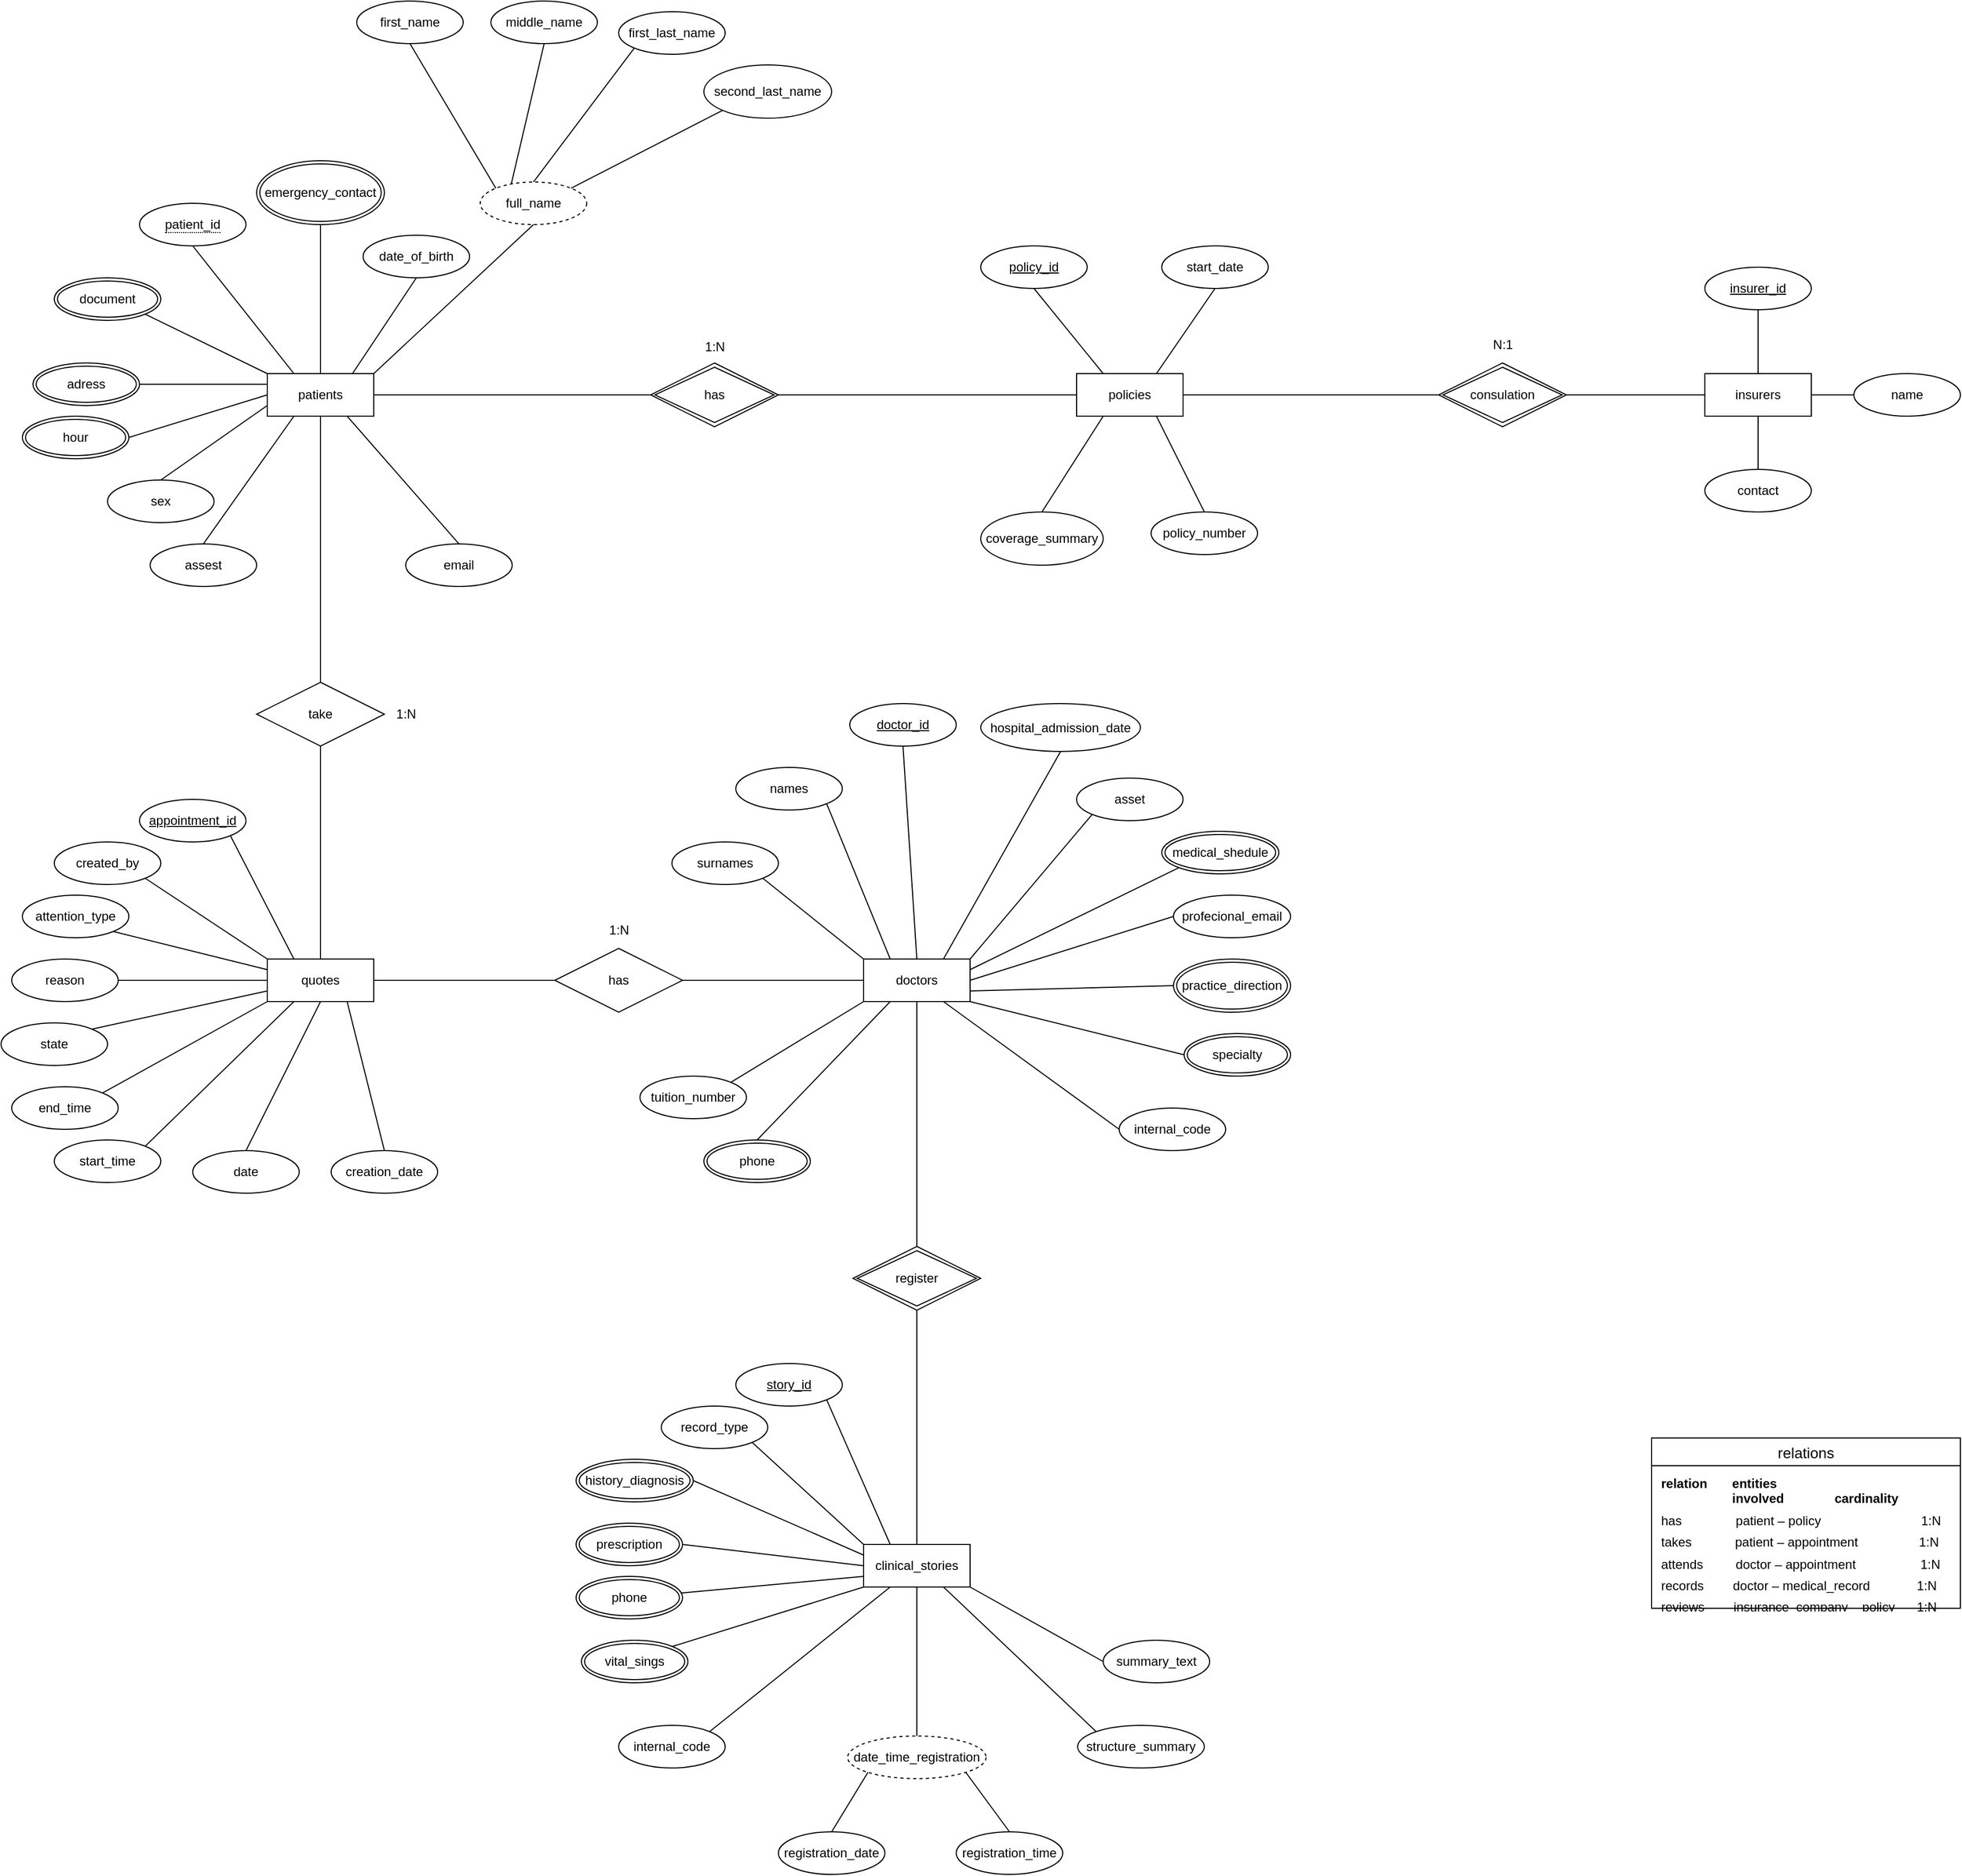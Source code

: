 <mxfile version="28.2.5">
  <diagram name="Página-1" id="gID8PrNtW_0bu_at2fO-">
    <mxGraphModel grid="1" page="1" gridSize="10" guides="1" tooltips="1" connect="1" arrows="1" fold="1" pageScale="1" pageWidth="827" pageHeight="1169" math="0" shadow="0">
      <root>
        <mxCell id="0" />
        <mxCell id="1" parent="0" />
        <mxCell id="K5bMglyp0Guv7E5LncOr-1" value="patients" style="whiteSpace=wrap;html=1;align=center;" vertex="1" parent="1">
          <mxGeometry x="280" y="330" width="100" height="40" as="geometry" />
        </mxCell>
        <mxCell id="K5bMglyp0Guv7E5LncOr-3" value="&lt;span style=&quot;border-bottom: 1px dotted&quot;&gt;patient_id&lt;/span&gt;" style="ellipse;whiteSpace=wrap;html=1;align=center;" vertex="1" parent="1">
          <mxGeometry x="160" y="170" width="100" height="40" as="geometry" />
        </mxCell>
        <mxCell id="K5bMglyp0Guv7E5LncOr-4" value="" style="endArrow=none;html=1;rounded=0;exitX=0.5;exitY=1;exitDx=0;exitDy=0;entryX=0.25;entryY=0;entryDx=0;entryDy=0;" edge="1" parent="1" source="K5bMglyp0Guv7E5LncOr-3" target="K5bMglyp0Guv7E5LncOr-1">
          <mxGeometry relative="1" as="geometry">
            <mxPoint x="330" y="300" as="sourcePoint" />
            <mxPoint x="340" y="320" as="targetPoint" />
          </mxGeometry>
        </mxCell>
        <mxCell id="K5bMglyp0Guv7E5LncOr-5" value="emergency_contact" style="ellipse;shape=doubleEllipse;margin=3;whiteSpace=wrap;html=1;align=center;" vertex="1" parent="1">
          <mxGeometry x="270" y="130" width="120" height="60" as="geometry" />
        </mxCell>
        <mxCell id="K5bMglyp0Guv7E5LncOr-6" value="" style="endArrow=none;html=1;rounded=0;exitX=0.5;exitY=1;exitDx=0;exitDy=0;entryX=0.5;entryY=0;entryDx=0;entryDy=0;" edge="1" parent="1" source="K5bMglyp0Guv7E5LncOr-5" target="K5bMglyp0Guv7E5LncOr-1">
          <mxGeometry relative="1" as="geometry">
            <mxPoint x="330" y="300" as="sourcePoint" />
            <mxPoint x="490" y="300" as="targetPoint" />
          </mxGeometry>
        </mxCell>
        <mxCell id="K5bMglyp0Guv7E5LncOr-7" value="date_of_birth" style="ellipse;whiteSpace=wrap;html=1;align=center;" vertex="1" parent="1">
          <mxGeometry x="370" y="200" width="100" height="40" as="geometry" />
        </mxCell>
        <mxCell id="K5bMglyp0Guv7E5LncOr-8" value="" style="endArrow=none;html=1;rounded=0;entryX=0.5;entryY=1;entryDx=0;entryDy=0;" edge="1" parent="1" target="K5bMglyp0Guv7E5LncOr-7">
          <mxGeometry relative="1" as="geometry">
            <mxPoint x="360" y="330" as="sourcePoint" />
            <mxPoint x="490" y="300" as="targetPoint" />
          </mxGeometry>
        </mxCell>
        <mxCell id="K5bMglyp0Guv7E5LncOr-9" value="full_name" style="ellipse;whiteSpace=wrap;html=1;align=center;dashed=1;" vertex="1" parent="1">
          <mxGeometry x="480" y="150" width="100" height="40" as="geometry" />
        </mxCell>
        <mxCell id="K5bMglyp0Guv7E5LncOr-10" value="" style="endArrow=none;html=1;rounded=0;exitX=0.5;exitY=1;exitDx=0;exitDy=0;entryX=1;entryY=0;entryDx=0;entryDy=0;" edge="1" parent="1" source="K5bMglyp0Guv7E5LncOr-9" target="K5bMglyp0Guv7E5LncOr-1">
          <mxGeometry relative="1" as="geometry">
            <mxPoint x="330" y="300" as="sourcePoint" />
            <mxPoint x="490" y="300" as="targetPoint" />
          </mxGeometry>
        </mxCell>
        <mxCell id="K5bMglyp0Guv7E5LncOr-12" value="first_name" style="ellipse;whiteSpace=wrap;html=1;align=center;" vertex="1" parent="1">
          <mxGeometry x="364" y="-20" width="100" height="40" as="geometry" />
        </mxCell>
        <mxCell id="K5bMglyp0Guv7E5LncOr-13" value="middle_name" style="ellipse;whiteSpace=wrap;html=1;align=center;" vertex="1" parent="1">
          <mxGeometry x="490" y="-20" width="100" height="40" as="geometry" />
        </mxCell>
        <mxCell id="K5bMglyp0Guv7E5LncOr-14" value="first_last_name" style="ellipse;whiteSpace=wrap;html=1;align=center;" vertex="1" parent="1">
          <mxGeometry x="610" y="-10" width="100" height="40" as="geometry" />
        </mxCell>
        <mxCell id="K5bMglyp0Guv7E5LncOr-15" value="second_last_name" style="ellipse;whiteSpace=wrap;html=1;align=center;" vertex="1" parent="1">
          <mxGeometry x="690" y="40" width="120" height="50" as="geometry" />
        </mxCell>
        <mxCell id="K5bMglyp0Guv7E5LncOr-16" value="" style="endArrow=none;html=1;rounded=0;exitX=0.5;exitY=1;exitDx=0;exitDy=0;entryX=0;entryY=0;entryDx=0;entryDy=0;" edge="1" parent="1" source="K5bMglyp0Guv7E5LncOr-12" target="K5bMglyp0Guv7E5LncOr-9">
          <mxGeometry relative="1" as="geometry">
            <mxPoint x="310" y="110" as="sourcePoint" />
            <mxPoint x="470" y="110" as="targetPoint" />
          </mxGeometry>
        </mxCell>
        <mxCell id="K5bMglyp0Guv7E5LncOr-17" value="" style="endArrow=none;html=1;rounded=0;exitX=0.5;exitY=1;exitDx=0;exitDy=0;entryX=0.292;entryY=0.04;entryDx=0;entryDy=0;entryPerimeter=0;" edge="1" parent="1" source="K5bMglyp0Guv7E5LncOr-13" target="K5bMglyp0Guv7E5LncOr-9">
          <mxGeometry relative="1" as="geometry">
            <mxPoint x="310" y="110" as="sourcePoint" />
            <mxPoint x="470" y="110" as="targetPoint" />
          </mxGeometry>
        </mxCell>
        <mxCell id="K5bMglyp0Guv7E5LncOr-18" value="" style="endArrow=none;html=1;rounded=0;exitX=0;exitY=1;exitDx=0;exitDy=0;entryX=0.5;entryY=0;entryDx=0;entryDy=0;" edge="1" parent="1" source="K5bMglyp0Guv7E5LncOr-14" target="K5bMglyp0Guv7E5LncOr-9">
          <mxGeometry relative="1" as="geometry">
            <mxPoint x="310" y="110" as="sourcePoint" />
            <mxPoint x="470" y="110" as="targetPoint" />
          </mxGeometry>
        </mxCell>
        <mxCell id="K5bMglyp0Guv7E5LncOr-19" value="" style="endArrow=none;html=1;rounded=0;exitX=0;exitY=1;exitDx=0;exitDy=0;entryX=1;entryY=0;entryDx=0;entryDy=0;" edge="1" parent="1" source="K5bMglyp0Guv7E5LncOr-15" target="K5bMglyp0Guv7E5LncOr-9">
          <mxGeometry relative="1" as="geometry">
            <mxPoint x="310" y="110" as="sourcePoint" />
            <mxPoint x="470" y="110" as="targetPoint" />
          </mxGeometry>
        </mxCell>
        <mxCell id="K5bMglyp0Guv7E5LncOr-20" value="document" style="ellipse;shape=doubleEllipse;margin=3;whiteSpace=wrap;html=1;align=center;" vertex="1" parent="1">
          <mxGeometry x="80" y="240" width="100" height="40" as="geometry" />
        </mxCell>
        <mxCell id="K5bMglyp0Guv7E5LncOr-21" value="" style="endArrow=none;html=1;rounded=0;exitX=1;exitY=1;exitDx=0;exitDy=0;entryX=0;entryY=0;entryDx=0;entryDy=0;" edge="1" parent="1" source="K5bMglyp0Guv7E5LncOr-20" target="K5bMglyp0Guv7E5LncOr-1">
          <mxGeometry relative="1" as="geometry">
            <mxPoint x="250" y="300" as="sourcePoint" />
            <mxPoint x="410" y="300" as="targetPoint" />
          </mxGeometry>
        </mxCell>
        <mxCell id="K5bMglyp0Guv7E5LncOr-22" value="adress" style="ellipse;shape=doubleEllipse;margin=3;whiteSpace=wrap;html=1;align=center;" vertex="1" parent="1">
          <mxGeometry x="60" y="320" width="100" height="40" as="geometry" />
        </mxCell>
        <mxCell id="K5bMglyp0Guv7E5LncOr-23" value="" style="endArrow=none;html=1;rounded=0;exitX=1;exitY=0.5;exitDx=0;exitDy=0;entryX=0;entryY=0.25;entryDx=0;entryDy=0;" edge="1" parent="1" source="K5bMglyp0Guv7E5LncOr-22" target="K5bMglyp0Guv7E5LncOr-1">
          <mxGeometry relative="1" as="geometry">
            <mxPoint x="250" y="300" as="sourcePoint" />
            <mxPoint x="410" y="300" as="targetPoint" />
          </mxGeometry>
        </mxCell>
        <mxCell id="K5bMglyp0Guv7E5LncOr-24" value="hour" style="ellipse;shape=doubleEllipse;margin=3;whiteSpace=wrap;html=1;align=center;" vertex="1" parent="1">
          <mxGeometry x="50" y="370" width="100" height="40" as="geometry" />
        </mxCell>
        <mxCell id="K5bMglyp0Guv7E5LncOr-25" value="" style="endArrow=none;html=1;rounded=0;exitX=1;exitY=0.5;exitDx=0;exitDy=0;entryX=0;entryY=0.5;entryDx=0;entryDy=0;" edge="1" parent="1" source="K5bMglyp0Guv7E5LncOr-24" target="K5bMglyp0Guv7E5LncOr-1">
          <mxGeometry relative="1" as="geometry">
            <mxPoint x="250" y="300" as="sourcePoint" />
            <mxPoint x="410" y="300" as="targetPoint" />
          </mxGeometry>
        </mxCell>
        <mxCell id="K5bMglyp0Guv7E5LncOr-26" value="sex" style="ellipse;whiteSpace=wrap;html=1;align=center;" vertex="1" parent="1">
          <mxGeometry x="130" y="430" width="100" height="40" as="geometry" />
        </mxCell>
        <mxCell id="K5bMglyp0Guv7E5LncOr-27" value="" style="endArrow=none;html=1;rounded=0;exitX=0.5;exitY=0;exitDx=0;exitDy=0;entryX=0;entryY=0.75;entryDx=0;entryDy=0;" edge="1" parent="1" source="K5bMglyp0Guv7E5LncOr-26" target="K5bMglyp0Guv7E5LncOr-1">
          <mxGeometry relative="1" as="geometry">
            <mxPoint x="250" y="300" as="sourcePoint" />
            <mxPoint x="280" y="370" as="targetPoint" />
          </mxGeometry>
        </mxCell>
        <mxCell id="K5bMglyp0Guv7E5LncOr-28" value="assest" style="ellipse;whiteSpace=wrap;html=1;align=center;" vertex="1" parent="1">
          <mxGeometry x="170" y="490" width="100" height="40" as="geometry" />
        </mxCell>
        <mxCell id="K5bMglyp0Guv7E5LncOr-29" value="" style="endArrow=none;html=1;rounded=0;exitX=0.5;exitY=0;exitDx=0;exitDy=0;entryX=0.25;entryY=1;entryDx=0;entryDy=0;" edge="1" parent="1" source="K5bMglyp0Guv7E5LncOr-28" target="K5bMglyp0Guv7E5LncOr-1">
          <mxGeometry relative="1" as="geometry">
            <mxPoint x="250" y="300" as="sourcePoint" />
            <mxPoint x="410" y="300" as="targetPoint" />
          </mxGeometry>
        </mxCell>
        <mxCell id="K5bMglyp0Guv7E5LncOr-30" value="email" style="ellipse;whiteSpace=wrap;html=1;align=center;" vertex="1" parent="1">
          <mxGeometry x="410" y="490" width="100" height="40" as="geometry" />
        </mxCell>
        <mxCell id="K5bMglyp0Guv7E5LncOr-31" value="" style="endArrow=none;html=1;rounded=0;entryX=0.5;entryY=0;entryDx=0;entryDy=0;exitX=0.75;exitY=1;exitDx=0;exitDy=0;" edge="1" parent="1" source="K5bMglyp0Guv7E5LncOr-1" target="K5bMglyp0Guv7E5LncOr-30">
          <mxGeometry relative="1" as="geometry">
            <mxPoint x="250" y="300" as="sourcePoint" />
            <mxPoint x="410" y="300" as="targetPoint" />
          </mxGeometry>
        </mxCell>
        <mxCell id="K5bMglyp0Guv7E5LncOr-33" value="" style="endArrow=none;html=1;rounded=0;exitX=1;exitY=0.5;exitDx=0;exitDy=0;entryX=0;entryY=0.5;entryDx=0;entryDy=0;" edge="1" parent="1" source="K5bMglyp0Guv7E5LncOr-1" target="K5bMglyp0Guv7E5LncOr-34">
          <mxGeometry relative="1" as="geometry">
            <mxPoint x="430" y="360" as="sourcePoint" />
            <mxPoint x="620" y="350" as="targetPoint" />
          </mxGeometry>
        </mxCell>
        <mxCell id="K5bMglyp0Guv7E5LncOr-34" value="has" style="shape=rhombus;double=1;perimeter=rhombusPerimeter;whiteSpace=wrap;html=1;align=center;" vertex="1" parent="1">
          <mxGeometry x="640" y="320" width="120" height="60" as="geometry" />
        </mxCell>
        <mxCell id="K5bMglyp0Guv7E5LncOr-35" value="" style="endArrow=none;html=1;rounded=0;exitX=1;exitY=0.5;exitDx=0;exitDy=0;entryX=0;entryY=0.5;entryDx=0;entryDy=0;" edge="1" parent="1" source="K5bMglyp0Guv7E5LncOr-34" target="K5bMglyp0Guv7E5LncOr-37">
          <mxGeometry relative="1" as="geometry">
            <mxPoint x="580" y="310" as="sourcePoint" />
            <mxPoint x="1020" y="350" as="targetPoint" />
          </mxGeometry>
        </mxCell>
        <mxCell id="K5bMglyp0Guv7E5LncOr-36" value="1:N" style="text;html=1;align=center;verticalAlign=middle;resizable=0;points=[];autosize=1;strokeColor=none;fillColor=none;" vertex="1" parent="1">
          <mxGeometry x="680" y="290" width="40" height="30" as="geometry" />
        </mxCell>
        <mxCell id="K5bMglyp0Guv7E5LncOr-37" value="policies" style="whiteSpace=wrap;html=1;align=center;" vertex="1" parent="1">
          <mxGeometry x="1040" y="330" width="100" height="40" as="geometry" />
        </mxCell>
        <mxCell id="K5bMglyp0Guv7E5LncOr-38" value="policy_id" style="ellipse;whiteSpace=wrap;html=1;align=center;fontStyle=4;" vertex="1" parent="1">
          <mxGeometry x="950" y="210" width="100" height="40" as="geometry" />
        </mxCell>
        <mxCell id="K5bMglyp0Guv7E5LncOr-39" value="" style="endArrow=none;html=1;rounded=0;exitX=0.5;exitY=1;exitDx=0;exitDy=0;entryX=0.25;entryY=0;entryDx=0;entryDy=0;" edge="1" parent="1" source="K5bMglyp0Guv7E5LncOr-38" target="K5bMglyp0Guv7E5LncOr-37">
          <mxGeometry relative="1" as="geometry">
            <mxPoint x="900" y="340" as="sourcePoint" />
            <mxPoint x="1060" y="340" as="targetPoint" />
          </mxGeometry>
        </mxCell>
        <mxCell id="K5bMglyp0Guv7E5LncOr-40" value="start_date" style="ellipse;whiteSpace=wrap;html=1;align=center;" vertex="1" parent="1">
          <mxGeometry x="1120" y="210" width="100" height="40" as="geometry" />
        </mxCell>
        <mxCell id="K5bMglyp0Guv7E5LncOr-41" value="" style="endArrow=none;html=1;rounded=0;exitX=0.5;exitY=1;exitDx=0;exitDy=0;entryX=0.75;entryY=0;entryDx=0;entryDy=0;" edge="1" parent="1" source="K5bMglyp0Guv7E5LncOr-40" target="K5bMglyp0Guv7E5LncOr-37">
          <mxGeometry relative="1" as="geometry">
            <mxPoint x="900" y="340" as="sourcePoint" />
            <mxPoint x="1060" y="340" as="targetPoint" />
          </mxGeometry>
        </mxCell>
        <mxCell id="K5bMglyp0Guv7E5LncOr-42" value="policy_number" style="ellipse;whiteSpace=wrap;html=1;align=center;" vertex="1" parent="1">
          <mxGeometry x="1110" y="460" width="100" height="40" as="geometry" />
        </mxCell>
        <mxCell id="K5bMglyp0Guv7E5LncOr-43" value="" style="endArrow=none;html=1;rounded=0;exitX=0.5;exitY=0;exitDx=0;exitDy=0;entryX=0.75;entryY=1;entryDx=0;entryDy=0;" edge="1" parent="1" source="K5bMglyp0Guv7E5LncOr-42" target="K5bMglyp0Guv7E5LncOr-37">
          <mxGeometry relative="1" as="geometry">
            <mxPoint x="900" y="340" as="sourcePoint" />
            <mxPoint x="1060" y="340" as="targetPoint" />
          </mxGeometry>
        </mxCell>
        <mxCell id="K5bMglyp0Guv7E5LncOr-44" value="coverage_summary" style="ellipse;whiteSpace=wrap;html=1;align=center;" vertex="1" parent="1">
          <mxGeometry x="950" y="460" width="115" height="50" as="geometry" />
        </mxCell>
        <mxCell id="K5bMglyp0Guv7E5LncOr-45" value="" style="endArrow=none;html=1;rounded=0;exitX=0.5;exitY=0;exitDx=0;exitDy=0;entryX=0.25;entryY=1;entryDx=0;entryDy=0;" edge="1" parent="1" source="K5bMglyp0Guv7E5LncOr-44" target="K5bMglyp0Guv7E5LncOr-37">
          <mxGeometry relative="1" as="geometry">
            <mxPoint x="900" y="340" as="sourcePoint" />
            <mxPoint x="1060" y="340" as="targetPoint" />
          </mxGeometry>
        </mxCell>
        <mxCell id="K5bMglyp0Guv7E5LncOr-46" value="" style="endArrow=none;html=1;rounded=0;exitX=1;exitY=0.5;exitDx=0;exitDy=0;entryX=0;entryY=0.5;entryDx=0;entryDy=0;" edge="1" parent="1" source="K5bMglyp0Guv7E5LncOr-37" target="K5bMglyp0Guv7E5LncOr-48">
          <mxGeometry relative="1" as="geometry">
            <mxPoint x="1180" y="340" as="sourcePoint" />
            <mxPoint x="1390" y="350" as="targetPoint" />
          </mxGeometry>
        </mxCell>
        <mxCell id="K5bMglyp0Guv7E5LncOr-48" value="consulation" style="shape=rhombus;double=1;perimeter=rhombusPerimeter;whiteSpace=wrap;html=1;align=center;" vertex="1" parent="1">
          <mxGeometry x="1380" y="320" width="120" height="60" as="geometry" />
        </mxCell>
        <mxCell id="K5bMglyp0Guv7E5LncOr-49" value="N:1" style="text;html=1;align=center;verticalAlign=middle;resizable=0;points=[];autosize=1;strokeColor=none;fillColor=none;" vertex="1" parent="1">
          <mxGeometry x="1420" y="288" width="40" height="30" as="geometry" />
        </mxCell>
        <mxCell id="K5bMglyp0Guv7E5LncOr-50" value="" style="endArrow=none;html=1;rounded=0;exitX=1;exitY=0.5;exitDx=0;exitDy=0;entryX=0;entryY=0.5;entryDx=0;entryDy=0;" edge="1" parent="1" source="K5bMglyp0Guv7E5LncOr-48" target="K5bMglyp0Guv7E5LncOr-51">
          <mxGeometry relative="1" as="geometry">
            <mxPoint x="1300" y="360" as="sourcePoint" />
            <mxPoint x="1710" y="350" as="targetPoint" />
          </mxGeometry>
        </mxCell>
        <mxCell id="K5bMglyp0Guv7E5LncOr-51" value="insurers" style="whiteSpace=wrap;html=1;align=center;" vertex="1" parent="1">
          <mxGeometry x="1630" y="330" width="100" height="40" as="geometry" />
        </mxCell>
        <mxCell id="K5bMglyp0Guv7E5LncOr-52" value="insurer_id" style="ellipse;whiteSpace=wrap;html=1;align=center;fontStyle=4;" vertex="1" parent="1">
          <mxGeometry x="1630" y="230" width="100" height="40" as="geometry" />
        </mxCell>
        <mxCell id="K5bMglyp0Guv7E5LncOr-53" value="" style="endArrow=none;html=1;rounded=0;exitX=0.5;exitY=1;exitDx=0;exitDy=0;entryX=0.5;entryY=0;entryDx=0;entryDy=0;" edge="1" parent="1" source="K5bMglyp0Guv7E5LncOr-52" target="K5bMglyp0Guv7E5LncOr-51">
          <mxGeometry relative="1" as="geometry">
            <mxPoint x="1440" y="360" as="sourcePoint" />
            <mxPoint x="1600" y="360" as="targetPoint" />
          </mxGeometry>
        </mxCell>
        <mxCell id="K5bMglyp0Guv7E5LncOr-54" value="name" style="ellipse;whiteSpace=wrap;html=1;align=center;" vertex="1" parent="1">
          <mxGeometry x="1770" y="330" width="100" height="40" as="geometry" />
        </mxCell>
        <mxCell id="K5bMglyp0Guv7E5LncOr-55" value="" style="endArrow=none;html=1;rounded=0;entryX=0;entryY=0.5;entryDx=0;entryDy=0;exitX=1;exitY=0.5;exitDx=0;exitDy=0;" edge="1" parent="1" source="K5bMglyp0Guv7E5LncOr-51" target="K5bMglyp0Guv7E5LncOr-54">
          <mxGeometry relative="1" as="geometry">
            <mxPoint x="1830" y="350" as="sourcePoint" />
            <mxPoint x="1600" y="360" as="targetPoint" />
          </mxGeometry>
        </mxCell>
        <mxCell id="K5bMglyp0Guv7E5LncOr-56" value="contact" style="ellipse;whiteSpace=wrap;html=1;align=center;" vertex="1" parent="1">
          <mxGeometry x="1630" y="420" width="100" height="40" as="geometry" />
        </mxCell>
        <mxCell id="K5bMglyp0Guv7E5LncOr-57" value="" style="endArrow=none;html=1;rounded=0;entryX=0.5;entryY=0;entryDx=0;entryDy=0;exitX=0.5;exitY=1;exitDx=0;exitDy=0;" edge="1" parent="1" source="K5bMglyp0Guv7E5LncOr-51" target="K5bMglyp0Guv7E5LncOr-56">
          <mxGeometry relative="1" as="geometry">
            <mxPoint x="1440" y="360" as="sourcePoint" />
            <mxPoint x="1600" y="360" as="targetPoint" />
          </mxGeometry>
        </mxCell>
        <mxCell id="kQzFKEU-ifT5Cz4b_QPa-1" value="" style="endArrow=none;html=1;rounded=0;exitX=0.5;exitY=1;exitDx=0;exitDy=0;entryX=0.5;entryY=0;entryDx=0;entryDy=0;" edge="1" parent="1" source="K5bMglyp0Guv7E5LncOr-1" target="kQzFKEU-ifT5Cz4b_QPa-2">
          <mxGeometry relative="1" as="geometry">
            <mxPoint x="430" y="610" as="sourcePoint" />
            <mxPoint x="330" y="630" as="targetPoint" />
          </mxGeometry>
        </mxCell>
        <mxCell id="kQzFKEU-ifT5Cz4b_QPa-2" value="take" style="shape=rhombus;perimeter=rhombusPerimeter;whiteSpace=wrap;html=1;align=center;" vertex="1" parent="1">
          <mxGeometry x="270" y="620" width="120" height="60" as="geometry" />
        </mxCell>
        <mxCell id="kQzFKEU-ifT5Cz4b_QPa-3" value="" style="endArrow=none;html=1;rounded=0;exitX=0.5;exitY=1;exitDx=0;exitDy=0;entryX=0.5;entryY=0;entryDx=0;entryDy=0;" edge="1" parent="1" source="kQzFKEU-ifT5Cz4b_QPa-2" target="kQzFKEU-ifT5Cz4b_QPa-4">
          <mxGeometry relative="1" as="geometry">
            <mxPoint x="430" y="610" as="sourcePoint" />
            <mxPoint x="330" y="860" as="targetPoint" />
          </mxGeometry>
        </mxCell>
        <mxCell id="kQzFKEU-ifT5Cz4b_QPa-4" value="quotes" style="whiteSpace=wrap;html=1;align=center;" vertex="1" parent="1">
          <mxGeometry x="280" y="880" width="100" height="40" as="geometry" />
        </mxCell>
        <mxCell id="kQzFKEU-ifT5Cz4b_QPa-5" value="appointment_id" style="ellipse;whiteSpace=wrap;html=1;align=center;fontStyle=4;" vertex="1" parent="1">
          <mxGeometry x="160" y="730" width="100" height="40" as="geometry" />
        </mxCell>
        <mxCell id="kQzFKEU-ifT5Cz4b_QPa-6" value="" style="endArrow=none;html=1;rounded=0;exitX=1;exitY=1;exitDx=0;exitDy=0;entryX=0.25;entryY=0;entryDx=0;entryDy=0;" edge="1" parent="1" source="kQzFKEU-ifT5Cz4b_QPa-5" target="kQzFKEU-ifT5Cz4b_QPa-4">
          <mxGeometry relative="1" as="geometry">
            <mxPoint x="460" y="870" as="sourcePoint" />
            <mxPoint x="620" y="870" as="targetPoint" />
          </mxGeometry>
        </mxCell>
        <mxCell id="kQzFKEU-ifT5Cz4b_QPa-7" value="created_by" style="ellipse;whiteSpace=wrap;html=1;align=center;" vertex="1" parent="1">
          <mxGeometry x="80" y="770" width="100" height="40" as="geometry" />
        </mxCell>
        <mxCell id="kQzFKEU-ifT5Cz4b_QPa-8" value="" style="endArrow=none;html=1;rounded=0;exitX=1;exitY=1;exitDx=0;exitDy=0;entryX=0;entryY=0;entryDx=0;entryDy=0;" edge="1" parent="1" source="kQzFKEU-ifT5Cz4b_QPa-7" target="kQzFKEU-ifT5Cz4b_QPa-4">
          <mxGeometry relative="1" as="geometry">
            <mxPoint x="460" y="870" as="sourcePoint" />
            <mxPoint x="620" y="870" as="targetPoint" />
          </mxGeometry>
        </mxCell>
        <mxCell id="kQzFKEU-ifT5Cz4b_QPa-9" value="attention_type" style="ellipse;whiteSpace=wrap;html=1;align=center;" vertex="1" parent="1">
          <mxGeometry x="50" y="820" width="100" height="40" as="geometry" />
        </mxCell>
        <mxCell id="kQzFKEU-ifT5Cz4b_QPa-11" value="" style="endArrow=none;html=1;rounded=0;exitX=1;exitY=1;exitDx=0;exitDy=0;entryX=0;entryY=0.25;entryDx=0;entryDy=0;" edge="1" parent="1" source="kQzFKEU-ifT5Cz4b_QPa-9" target="kQzFKEU-ifT5Cz4b_QPa-4">
          <mxGeometry relative="1" as="geometry">
            <mxPoint x="460" y="870" as="sourcePoint" />
            <mxPoint x="620" y="870" as="targetPoint" />
          </mxGeometry>
        </mxCell>
        <mxCell id="kQzFKEU-ifT5Cz4b_QPa-12" value="reason" style="ellipse;whiteSpace=wrap;html=1;align=center;" vertex="1" parent="1">
          <mxGeometry x="40" y="880" width="100" height="40" as="geometry" />
        </mxCell>
        <mxCell id="kQzFKEU-ifT5Cz4b_QPa-13" value="" style="endArrow=none;html=1;rounded=0;exitX=1;exitY=0.5;exitDx=0;exitDy=0;entryX=0;entryY=0.5;entryDx=0;entryDy=0;entryPerimeter=0;" edge="1" parent="1" source="kQzFKEU-ifT5Cz4b_QPa-12" target="kQzFKEU-ifT5Cz4b_QPa-4">
          <mxGeometry relative="1" as="geometry">
            <mxPoint x="460" y="870" as="sourcePoint" />
            <mxPoint x="620" y="870" as="targetPoint" />
          </mxGeometry>
        </mxCell>
        <mxCell id="kQzFKEU-ifT5Cz4b_QPa-14" value="state" style="ellipse;whiteSpace=wrap;html=1;align=center;" vertex="1" parent="1">
          <mxGeometry x="30" y="940" width="100" height="40" as="geometry" />
        </mxCell>
        <mxCell id="kQzFKEU-ifT5Cz4b_QPa-15" value="" style="endArrow=none;html=1;rounded=0;exitX=1;exitY=0;exitDx=0;exitDy=0;entryX=0;entryY=0.75;entryDx=0;entryDy=0;" edge="1" parent="1" source="kQzFKEU-ifT5Cz4b_QPa-14" target="kQzFKEU-ifT5Cz4b_QPa-4">
          <mxGeometry relative="1" as="geometry">
            <mxPoint x="460" y="870" as="sourcePoint" />
            <mxPoint x="620" y="870" as="targetPoint" />
          </mxGeometry>
        </mxCell>
        <mxCell id="kQzFKEU-ifT5Cz4b_QPa-16" value="end_time" style="ellipse;whiteSpace=wrap;html=1;align=center;" vertex="1" parent="1">
          <mxGeometry x="40" y="1000" width="100" height="40" as="geometry" />
        </mxCell>
        <mxCell id="kQzFKEU-ifT5Cz4b_QPa-17" value="" style="endArrow=none;html=1;rounded=0;exitX=1;exitY=0;exitDx=0;exitDy=0;entryX=0;entryY=1;entryDx=0;entryDy=0;" edge="1" parent="1" source="kQzFKEU-ifT5Cz4b_QPa-16" target="kQzFKEU-ifT5Cz4b_QPa-4">
          <mxGeometry relative="1" as="geometry">
            <mxPoint x="460" y="870" as="sourcePoint" />
            <mxPoint x="620" y="870" as="targetPoint" />
          </mxGeometry>
        </mxCell>
        <mxCell id="kQzFKEU-ifT5Cz4b_QPa-18" value="start_time" style="ellipse;whiteSpace=wrap;html=1;align=center;" vertex="1" parent="1">
          <mxGeometry x="80" y="1050" width="100" height="40" as="geometry" />
        </mxCell>
        <mxCell id="kQzFKEU-ifT5Cz4b_QPa-19" value="" style="endArrow=none;html=1;rounded=0;exitX=1;exitY=0;exitDx=0;exitDy=0;entryX=0.25;entryY=1;entryDx=0;entryDy=0;" edge="1" parent="1" source="kQzFKEU-ifT5Cz4b_QPa-18" target="kQzFKEU-ifT5Cz4b_QPa-4">
          <mxGeometry relative="1" as="geometry">
            <mxPoint x="240" y="1039" as="sourcePoint" />
            <mxPoint x="400" y="1039" as="targetPoint" />
          </mxGeometry>
        </mxCell>
        <mxCell id="kQzFKEU-ifT5Cz4b_QPa-20" value="date" style="ellipse;whiteSpace=wrap;html=1;align=center;" vertex="1" parent="1">
          <mxGeometry x="210" y="1060" width="100" height="40" as="geometry" />
        </mxCell>
        <mxCell id="kQzFKEU-ifT5Cz4b_QPa-21" value="" style="endArrow=none;html=1;rounded=0;exitX=0.5;exitY=0;exitDx=0;exitDy=0;entryX=0.5;entryY=1;entryDx=0;entryDy=0;" edge="1" parent="1" source="kQzFKEU-ifT5Cz4b_QPa-20" target="kQzFKEU-ifT5Cz4b_QPa-4">
          <mxGeometry relative="1" as="geometry">
            <mxPoint x="460" y="870" as="sourcePoint" />
            <mxPoint x="620" y="870" as="targetPoint" />
          </mxGeometry>
        </mxCell>
        <mxCell id="kQzFKEU-ifT5Cz4b_QPa-22" value="creation_date" style="ellipse;whiteSpace=wrap;html=1;align=center;" vertex="1" parent="1">
          <mxGeometry x="340" y="1060" width="100" height="40" as="geometry" />
        </mxCell>
        <mxCell id="kQzFKEU-ifT5Cz4b_QPa-23" value="" style="endArrow=none;html=1;rounded=0;exitX=0.5;exitY=0;exitDx=0;exitDy=0;entryX=0.75;entryY=1;entryDx=0;entryDy=0;" edge="1" parent="1" source="kQzFKEU-ifT5Cz4b_QPa-22" target="kQzFKEU-ifT5Cz4b_QPa-4">
          <mxGeometry relative="1" as="geometry">
            <mxPoint x="460" y="870" as="sourcePoint" />
            <mxPoint x="620" y="870" as="targetPoint" />
          </mxGeometry>
        </mxCell>
        <mxCell id="kQzFKEU-ifT5Cz4b_QPa-24" value="" style="endArrow=none;html=1;rounded=0;exitX=1;exitY=0.5;exitDx=0;exitDy=0;entryX=0;entryY=0.5;entryDx=0;entryDy=0;" edge="1" parent="1" source="kQzFKEU-ifT5Cz4b_QPa-4" target="kQzFKEU-ifT5Cz4b_QPa-25">
          <mxGeometry relative="1" as="geometry">
            <mxPoint x="460" y="870" as="sourcePoint" />
            <mxPoint x="630" y="900" as="targetPoint" />
          </mxGeometry>
        </mxCell>
        <mxCell id="kQzFKEU-ifT5Cz4b_QPa-25" value="has" style="shape=rhombus;perimeter=rhombusPerimeter;whiteSpace=wrap;html=1;align=center;" vertex="1" parent="1">
          <mxGeometry x="550" y="870" width="120" height="60" as="geometry" />
        </mxCell>
        <mxCell id="kQzFKEU-ifT5Cz4b_QPa-26" value="" style="endArrow=none;html=1;rounded=0;exitX=1;exitY=0.5;exitDx=0;exitDy=0;entryX=0;entryY=0.5;entryDx=0;entryDy=0;" edge="1" parent="1" source="kQzFKEU-ifT5Cz4b_QPa-25" target="kQzFKEU-ifT5Cz4b_QPa-27">
          <mxGeometry relative="1" as="geometry">
            <mxPoint x="460" y="870" as="sourcePoint" />
            <mxPoint x="850" y="900" as="targetPoint" />
          </mxGeometry>
        </mxCell>
        <mxCell id="kQzFKEU-ifT5Cz4b_QPa-27" value="doctors" style="whiteSpace=wrap;html=1;align=center;" vertex="1" parent="1">
          <mxGeometry x="840" y="880" width="100" height="40" as="geometry" />
        </mxCell>
        <mxCell id="kQzFKEU-ifT5Cz4b_QPa-28" value="surnames" style="ellipse;whiteSpace=wrap;html=1;align=center;" vertex="1" parent="1">
          <mxGeometry x="660" y="770" width="100" height="40" as="geometry" />
        </mxCell>
        <mxCell id="kQzFKEU-ifT5Cz4b_QPa-29" value="" style="endArrow=none;html=1;rounded=0;exitX=1;exitY=1;exitDx=0;exitDy=0;entryX=0;entryY=0;entryDx=0;entryDy=0;" edge="1" parent="1" source="kQzFKEU-ifT5Cz4b_QPa-28" target="kQzFKEU-ifT5Cz4b_QPa-27">
          <mxGeometry relative="1" as="geometry">
            <mxPoint x="460" y="870" as="sourcePoint" />
            <mxPoint x="620" y="870" as="targetPoint" />
          </mxGeometry>
        </mxCell>
        <mxCell id="kQzFKEU-ifT5Cz4b_QPa-30" value="names" style="ellipse;whiteSpace=wrap;html=1;align=center;" vertex="1" parent="1">
          <mxGeometry x="720" y="700" width="100" height="40" as="geometry" />
        </mxCell>
        <mxCell id="kQzFKEU-ifT5Cz4b_QPa-31" value="" style="endArrow=none;html=1;rounded=0;exitX=1;exitY=1;exitDx=0;exitDy=0;entryX=0.25;entryY=0;entryDx=0;entryDy=0;" edge="1" parent="1" source="kQzFKEU-ifT5Cz4b_QPa-30" target="kQzFKEU-ifT5Cz4b_QPa-27">
          <mxGeometry relative="1" as="geometry">
            <mxPoint x="460" y="870" as="sourcePoint" />
            <mxPoint x="620" y="870" as="targetPoint" />
          </mxGeometry>
        </mxCell>
        <mxCell id="kQzFKEU-ifT5Cz4b_QPa-32" value="doctor_id" style="ellipse;whiteSpace=wrap;html=1;align=center;fontStyle=4;" vertex="1" parent="1">
          <mxGeometry x="827" y="640" width="100" height="40" as="geometry" />
        </mxCell>
        <mxCell id="kQzFKEU-ifT5Cz4b_QPa-33" value="" style="endArrow=none;html=1;rounded=0;exitX=0.5;exitY=1;exitDx=0;exitDy=0;entryX=0.5;entryY=0;entryDx=0;entryDy=0;" edge="1" parent="1" source="kQzFKEU-ifT5Cz4b_QPa-32" target="kQzFKEU-ifT5Cz4b_QPa-27">
          <mxGeometry relative="1" as="geometry">
            <mxPoint x="460" y="870" as="sourcePoint" />
            <mxPoint x="620" y="870" as="targetPoint" />
          </mxGeometry>
        </mxCell>
        <mxCell id="kQzFKEU-ifT5Cz4b_QPa-34" value="hospital_admission_date" style="ellipse;whiteSpace=wrap;html=1;align=center;" vertex="1" parent="1">
          <mxGeometry x="950" y="640" width="150" height="45" as="geometry" />
        </mxCell>
        <mxCell id="kQzFKEU-ifT5Cz4b_QPa-35" value="" style="endArrow=none;html=1;rounded=0;exitX=0.5;exitY=1;exitDx=0;exitDy=0;entryX=0.75;entryY=0;entryDx=0;entryDy=0;" edge="1" parent="1" source="kQzFKEU-ifT5Cz4b_QPa-34" target="kQzFKEU-ifT5Cz4b_QPa-27">
          <mxGeometry relative="1" as="geometry">
            <mxPoint x="460" y="870" as="sourcePoint" />
            <mxPoint x="620" y="870" as="targetPoint" />
          </mxGeometry>
        </mxCell>
        <mxCell id="kQzFKEU-ifT5Cz4b_QPa-36" value="asset" style="ellipse;whiteSpace=wrap;html=1;align=center;" vertex="1" parent="1">
          <mxGeometry x="1040" y="710" width="100" height="40" as="geometry" />
        </mxCell>
        <mxCell id="kQzFKEU-ifT5Cz4b_QPa-37" value="" style="endArrow=none;html=1;rounded=0;exitX=0;exitY=1;exitDx=0;exitDy=0;entryX=1;entryY=0;entryDx=0;entryDy=0;" edge="1" parent="1" source="kQzFKEU-ifT5Cz4b_QPa-36" target="kQzFKEU-ifT5Cz4b_QPa-27">
          <mxGeometry relative="1" as="geometry">
            <mxPoint x="770" y="820" as="sourcePoint" />
            <mxPoint x="930" y="820" as="targetPoint" />
          </mxGeometry>
        </mxCell>
        <mxCell id="kQzFKEU-ifT5Cz4b_QPa-38" value="medical_shedule" style="ellipse;shape=doubleEllipse;margin=3;whiteSpace=wrap;html=1;align=center;" vertex="1" parent="1">
          <mxGeometry x="1120" y="760" width="110" height="40" as="geometry" />
        </mxCell>
        <mxCell id="kQzFKEU-ifT5Cz4b_QPa-39" value="" style="endArrow=none;html=1;rounded=0;entryX=0;entryY=1;entryDx=0;entryDy=0;exitX=1;exitY=0.25;exitDx=0;exitDy=0;" edge="1" parent="1" source="kQzFKEU-ifT5Cz4b_QPa-27" target="kQzFKEU-ifT5Cz4b_QPa-38">
          <mxGeometry relative="1" as="geometry">
            <mxPoint x="770" y="820" as="sourcePoint" />
            <mxPoint x="930" y="820" as="targetPoint" />
          </mxGeometry>
        </mxCell>
        <mxCell id="kQzFKEU-ifT5Cz4b_QPa-41" value="profecional_email" style="ellipse;whiteSpace=wrap;html=1;align=center;" vertex="1" parent="1">
          <mxGeometry x="1131" y="820" width="110" height="40" as="geometry" />
        </mxCell>
        <mxCell id="kQzFKEU-ifT5Cz4b_QPa-42" value="" style="endArrow=none;html=1;rounded=0;exitX=0;exitY=0.5;exitDx=0;exitDy=0;entryX=1;entryY=0.5;entryDx=0;entryDy=0;" edge="1" parent="1" source="kQzFKEU-ifT5Cz4b_QPa-41" target="kQzFKEU-ifT5Cz4b_QPa-27">
          <mxGeometry relative="1" as="geometry">
            <mxPoint x="770" y="820" as="sourcePoint" />
            <mxPoint x="930" y="820" as="targetPoint" />
          </mxGeometry>
        </mxCell>
        <mxCell id="kQzFKEU-ifT5Cz4b_QPa-43" value="practice_direction" style="ellipse;shape=doubleEllipse;margin=3;whiteSpace=wrap;html=1;align=center;" vertex="1" parent="1">
          <mxGeometry x="1131" y="880" width="110" height="50" as="geometry" />
        </mxCell>
        <mxCell id="kQzFKEU-ifT5Cz4b_QPa-44" value="" style="endArrow=none;html=1;rounded=0;entryX=0;entryY=0.5;entryDx=0;entryDy=0;exitX=1;exitY=0.75;exitDx=0;exitDy=0;" edge="1" parent="1" source="kQzFKEU-ifT5Cz4b_QPa-27" target="kQzFKEU-ifT5Cz4b_QPa-43">
          <mxGeometry relative="1" as="geometry">
            <mxPoint x="770" y="820" as="sourcePoint" />
            <mxPoint x="930" y="820" as="targetPoint" />
          </mxGeometry>
        </mxCell>
        <mxCell id="kQzFKEU-ifT5Cz4b_QPa-45" value="specialty" style="ellipse;shape=doubleEllipse;margin=3;whiteSpace=wrap;html=1;align=center;" vertex="1" parent="1">
          <mxGeometry x="1141" y="950" width="100" height="40" as="geometry" />
        </mxCell>
        <mxCell id="kQzFKEU-ifT5Cz4b_QPa-46" value="" style="endArrow=none;html=1;rounded=0;entryX=0;entryY=0.5;entryDx=0;entryDy=0;exitX=1;exitY=1;exitDx=0;exitDy=0;" edge="1" parent="1" source="kQzFKEU-ifT5Cz4b_QPa-27" target="kQzFKEU-ifT5Cz4b_QPa-45">
          <mxGeometry relative="1" as="geometry">
            <mxPoint x="770" y="820" as="sourcePoint" />
            <mxPoint x="930" y="820" as="targetPoint" />
          </mxGeometry>
        </mxCell>
        <mxCell id="kQzFKEU-ifT5Cz4b_QPa-47" value="internal_code" style="ellipse;whiteSpace=wrap;html=1;align=center;" vertex="1" parent="1">
          <mxGeometry x="1080" y="1020" width="100" height="40" as="geometry" />
        </mxCell>
        <mxCell id="kQzFKEU-ifT5Cz4b_QPa-49" value="" style="endArrow=none;html=1;rounded=0;entryX=0;entryY=0.5;entryDx=0;entryDy=0;exitX=0.75;exitY=1;exitDx=0;exitDy=0;" edge="1" parent="1" source="kQzFKEU-ifT5Cz4b_QPa-27" target="kQzFKEU-ifT5Cz4b_QPa-47">
          <mxGeometry relative="1" as="geometry">
            <mxPoint x="770" y="820" as="sourcePoint" />
            <mxPoint x="930" y="820" as="targetPoint" />
          </mxGeometry>
        </mxCell>
        <mxCell id="kQzFKEU-ifT5Cz4b_QPa-50" value="phone" style="ellipse;shape=doubleEllipse;margin=3;whiteSpace=wrap;html=1;align=center;" vertex="1" parent="1">
          <mxGeometry x="690" y="1050" width="100" height="40" as="geometry" />
        </mxCell>
        <mxCell id="kQzFKEU-ifT5Cz4b_QPa-51" value="" style="endArrow=none;html=1;rounded=0;exitX=0.5;exitY=0;exitDx=0;exitDy=0;entryX=0.25;entryY=1;entryDx=0;entryDy=0;" edge="1" parent="1" source="kQzFKEU-ifT5Cz4b_QPa-50" target="kQzFKEU-ifT5Cz4b_QPa-27">
          <mxGeometry relative="1" as="geometry">
            <mxPoint x="770" y="820" as="sourcePoint" />
            <mxPoint x="930" y="820" as="targetPoint" />
          </mxGeometry>
        </mxCell>
        <mxCell id="kQzFKEU-ifT5Cz4b_QPa-52" value="tuition_number" style="ellipse;whiteSpace=wrap;html=1;align=center;" vertex="1" parent="1">
          <mxGeometry x="630" y="990" width="100" height="40" as="geometry" />
        </mxCell>
        <mxCell id="kQzFKEU-ifT5Cz4b_QPa-53" value="" style="endArrow=none;html=1;rounded=0;exitX=1;exitY=0;exitDx=0;exitDy=0;entryX=0;entryY=1;entryDx=0;entryDy=0;" edge="1" parent="1" source="kQzFKEU-ifT5Cz4b_QPa-52" target="kQzFKEU-ifT5Cz4b_QPa-27">
          <mxGeometry relative="1" as="geometry">
            <mxPoint x="770" y="820" as="sourcePoint" />
            <mxPoint x="930" y="820" as="targetPoint" />
          </mxGeometry>
        </mxCell>
        <mxCell id="kQzFKEU-ifT5Cz4b_QPa-54" value="1:N" style="text;html=1;align=center;verticalAlign=middle;resizable=0;points=[];autosize=1;strokeColor=none;fillColor=none;" vertex="1" parent="1">
          <mxGeometry x="590" y="838" width="40" height="30" as="geometry" />
        </mxCell>
        <mxCell id="kQzFKEU-ifT5Cz4b_QPa-55" value="1:N" style="text;html=1;align=center;verticalAlign=middle;resizable=0;points=[];autosize=1;strokeColor=none;fillColor=none;" vertex="1" parent="1">
          <mxGeometry x="390" y="635" width="40" height="30" as="geometry" />
        </mxCell>
        <mxCell id="kQzFKEU-ifT5Cz4b_QPa-56" value="" style="endArrow=none;html=1;rounded=0;exitX=0.5;exitY=1;exitDx=0;exitDy=0;entryX=0.5;entryY=0;entryDx=0;entryDy=0;" edge="1" parent="1" source="kQzFKEU-ifT5Cz4b_QPa-27" target="kQzFKEU-ifT5Cz4b_QPa-57">
          <mxGeometry relative="1" as="geometry">
            <mxPoint x="890" y="1070" as="sourcePoint" />
            <mxPoint x="890" y="1200" as="targetPoint" />
          </mxGeometry>
        </mxCell>
        <mxCell id="kQzFKEU-ifT5Cz4b_QPa-57" value="register" style="shape=rhombus;double=1;perimeter=rhombusPerimeter;whiteSpace=wrap;html=1;align=center;" vertex="1" parent="1">
          <mxGeometry x="830" y="1150" width="120" height="60" as="geometry" />
        </mxCell>
        <mxCell id="kQzFKEU-ifT5Cz4b_QPa-58" value="" style="endArrow=none;html=1;rounded=0;exitX=0.5;exitY=1;exitDx=0;exitDy=0;entryX=0.5;entryY=0;entryDx=0;entryDy=0;" edge="1" parent="1" source="kQzFKEU-ifT5Cz4b_QPa-57" target="kQzFKEU-ifT5Cz4b_QPa-59">
          <mxGeometry relative="1" as="geometry">
            <mxPoint x="890" y="1180" as="sourcePoint" />
            <mxPoint x="890" y="1400" as="targetPoint" />
          </mxGeometry>
        </mxCell>
        <mxCell id="kQzFKEU-ifT5Cz4b_QPa-59" value="clinical_stories" style="whiteSpace=wrap;html=1;align=center;" vertex="1" parent="1">
          <mxGeometry x="840" y="1430" width="100" height="40" as="geometry" />
        </mxCell>
        <mxCell id="kQzFKEU-ifT5Cz4b_QPa-60" value="story_id" style="ellipse;whiteSpace=wrap;html=1;align=center;fontStyle=4;" vertex="1" parent="1">
          <mxGeometry x="720" y="1260" width="100" height="40" as="geometry" />
        </mxCell>
        <mxCell id="kQzFKEU-ifT5Cz4b_QPa-61" value="" style="endArrow=none;html=1;rounded=0;exitX=1;exitY=1;exitDx=0;exitDy=0;entryX=0.25;entryY=0;entryDx=0;entryDy=0;" edge="1" parent="1" source="kQzFKEU-ifT5Cz4b_QPa-60" target="kQzFKEU-ifT5Cz4b_QPa-59">
          <mxGeometry relative="1" as="geometry">
            <mxPoint x="870" y="1490" as="sourcePoint" />
            <mxPoint x="1030" y="1490" as="targetPoint" />
          </mxGeometry>
        </mxCell>
        <mxCell id="kQzFKEU-ifT5Cz4b_QPa-62" value="record_type" style="ellipse;whiteSpace=wrap;html=1;align=center;" vertex="1" parent="1">
          <mxGeometry x="650" y="1300" width="100" height="40" as="geometry" />
        </mxCell>
        <mxCell id="kQzFKEU-ifT5Cz4b_QPa-63" value="" style="endArrow=none;html=1;rounded=0;exitX=1;exitY=1;exitDx=0;exitDy=0;entryX=0;entryY=0;entryDx=0;entryDy=0;" edge="1" parent="1" source="kQzFKEU-ifT5Cz4b_QPa-62" target="kQzFKEU-ifT5Cz4b_QPa-59">
          <mxGeometry relative="1" as="geometry">
            <mxPoint x="870" y="1490" as="sourcePoint" />
            <mxPoint x="1030" y="1490" as="targetPoint" />
          </mxGeometry>
        </mxCell>
        <mxCell id="kQzFKEU-ifT5Cz4b_QPa-64" value="history_diagnosis" style="ellipse;shape=doubleEllipse;margin=3;whiteSpace=wrap;html=1;align=center;" vertex="1" parent="1">
          <mxGeometry x="570" y="1350" width="110" height="40" as="geometry" />
        </mxCell>
        <mxCell id="kQzFKEU-ifT5Cz4b_QPa-65" value="" style="endArrow=none;html=1;rounded=0;exitX=1;exitY=0.5;exitDx=0;exitDy=0;entryX=0;entryY=0.25;entryDx=0;entryDy=0;" edge="1" parent="1" source="kQzFKEU-ifT5Cz4b_QPa-64" target="kQzFKEU-ifT5Cz4b_QPa-59">
          <mxGeometry relative="1" as="geometry">
            <mxPoint x="870" y="1490" as="sourcePoint" />
            <mxPoint x="1030" y="1490" as="targetPoint" />
          </mxGeometry>
        </mxCell>
        <mxCell id="kQzFKEU-ifT5Cz4b_QPa-66" value="prescription" style="ellipse;shape=doubleEllipse;margin=3;whiteSpace=wrap;html=1;align=center;" vertex="1" parent="1">
          <mxGeometry x="570" y="1410" width="100" height="40" as="geometry" />
        </mxCell>
        <mxCell id="kQzFKEU-ifT5Cz4b_QPa-67" value="" style="endArrow=none;html=1;rounded=0;exitX=1;exitY=0.5;exitDx=0;exitDy=0;entryX=0;entryY=0.5;entryDx=0;entryDy=0;" edge="1" parent="1" source="kQzFKEU-ifT5Cz4b_QPa-66" target="kQzFKEU-ifT5Cz4b_QPa-59">
          <mxGeometry relative="1" as="geometry">
            <mxPoint x="870" y="1490" as="sourcePoint" />
            <mxPoint x="1030" y="1490" as="targetPoint" />
          </mxGeometry>
        </mxCell>
        <mxCell id="kQzFKEU-ifT5Cz4b_QPa-68" value="phone" style="ellipse;shape=doubleEllipse;margin=3;whiteSpace=wrap;html=1;align=center;" vertex="1" parent="1">
          <mxGeometry x="570" y="1460" width="100" height="40" as="geometry" />
        </mxCell>
        <mxCell id="kQzFKEU-ifT5Cz4b_QPa-69" value="" style="endArrow=none;html=1;rounded=0;entryX=0;entryY=0.75;entryDx=0;entryDy=0;" edge="1" parent="1" source="kQzFKEU-ifT5Cz4b_QPa-68" target="kQzFKEU-ifT5Cz4b_QPa-59">
          <mxGeometry relative="1" as="geometry">
            <mxPoint x="870" y="1490" as="sourcePoint" />
            <mxPoint x="1030" y="1490" as="targetPoint" />
          </mxGeometry>
        </mxCell>
        <mxCell id="kQzFKEU-ifT5Cz4b_QPa-70" value="vital_sings" style="ellipse;shape=doubleEllipse;margin=3;whiteSpace=wrap;html=1;align=center;" vertex="1" parent="1">
          <mxGeometry x="575" y="1520" width="100" height="40" as="geometry" />
        </mxCell>
        <mxCell id="kQzFKEU-ifT5Cz4b_QPa-71" value="" style="endArrow=none;html=1;rounded=0;exitX=1;exitY=0;exitDx=0;exitDy=0;entryX=0;entryY=1;entryDx=0;entryDy=0;" edge="1" parent="1" source="kQzFKEU-ifT5Cz4b_QPa-70" target="kQzFKEU-ifT5Cz4b_QPa-59">
          <mxGeometry relative="1" as="geometry">
            <mxPoint x="870" y="1490" as="sourcePoint" />
            <mxPoint x="1030" y="1490" as="targetPoint" />
          </mxGeometry>
        </mxCell>
        <mxCell id="kQzFKEU-ifT5Cz4b_QPa-73" value="date_time_registration" style="ellipse;whiteSpace=wrap;html=1;align=center;dashed=1;" vertex="1" parent="1">
          <mxGeometry x="825" y="1610" width="130" height="40" as="geometry" />
        </mxCell>
        <mxCell id="kQzFKEU-ifT5Cz4b_QPa-74" value="" style="endArrow=none;html=1;rounded=0;exitX=0.5;exitY=0;exitDx=0;exitDy=0;entryX=0.5;entryY=1;entryDx=0;entryDy=0;" edge="1" parent="1" source="kQzFKEU-ifT5Cz4b_QPa-73" target="kQzFKEU-ifT5Cz4b_QPa-59">
          <mxGeometry relative="1" as="geometry">
            <mxPoint x="870" y="1490" as="sourcePoint" />
            <mxPoint x="1030" y="1490" as="targetPoint" />
          </mxGeometry>
        </mxCell>
        <mxCell id="kQzFKEU-ifT5Cz4b_QPa-75" value="" style="endArrow=none;html=1;rounded=0;exitX=0;exitY=1;exitDx=0;exitDy=0;entryX=0.5;entryY=0;entryDx=0;entryDy=0;" edge="1" parent="1" source="kQzFKEU-ifT5Cz4b_QPa-73" target="kQzFKEU-ifT5Cz4b_QPa-76">
          <mxGeometry relative="1" as="geometry">
            <mxPoint x="870" y="1490" as="sourcePoint" />
            <mxPoint x="810" y="1720" as="targetPoint" />
          </mxGeometry>
        </mxCell>
        <mxCell id="kQzFKEU-ifT5Cz4b_QPa-76" value="registration_date" style="ellipse;whiteSpace=wrap;html=1;align=center;" vertex="1" parent="1">
          <mxGeometry x="760" y="1700" width="100" height="40" as="geometry" />
        </mxCell>
        <mxCell id="kQzFKEU-ifT5Cz4b_QPa-77" value="registration_time" style="ellipse;whiteSpace=wrap;html=1;align=center;" vertex="1" parent="1">
          <mxGeometry x="927" y="1700" width="100" height="40" as="geometry" />
        </mxCell>
        <mxCell id="kQzFKEU-ifT5Cz4b_QPa-78" value="" style="endArrow=none;html=1;rounded=0;exitX=0.5;exitY=0;exitDx=0;exitDy=0;entryX=1;entryY=1;entryDx=0;entryDy=0;" edge="1" parent="1" source="kQzFKEU-ifT5Cz4b_QPa-77" target="kQzFKEU-ifT5Cz4b_QPa-73">
          <mxGeometry relative="1" as="geometry">
            <mxPoint x="870" y="1490" as="sourcePoint" />
            <mxPoint x="1030" y="1490" as="targetPoint" />
          </mxGeometry>
        </mxCell>
        <mxCell id="kQzFKEU-ifT5Cz4b_QPa-79" value="internal_code" style="ellipse;whiteSpace=wrap;html=1;align=center;" vertex="1" parent="1">
          <mxGeometry x="610" y="1600" width="100" height="40" as="geometry" />
        </mxCell>
        <mxCell id="kQzFKEU-ifT5Cz4b_QPa-80" value="" style="endArrow=none;html=1;rounded=0;exitX=1;exitY=0;exitDx=0;exitDy=0;entryX=0.25;entryY=1;entryDx=0;entryDy=0;" edge="1" parent="1" source="kQzFKEU-ifT5Cz4b_QPa-79" target="kQzFKEU-ifT5Cz4b_QPa-59">
          <mxGeometry relative="1" as="geometry">
            <mxPoint x="960" y="1620" as="sourcePoint" />
            <mxPoint x="1120" y="1620" as="targetPoint" />
          </mxGeometry>
        </mxCell>
        <mxCell id="kQzFKEU-ifT5Cz4b_QPa-81" value="structure_summary" style="ellipse;whiteSpace=wrap;html=1;align=center;" vertex="1" parent="1">
          <mxGeometry x="1041" y="1600" width="119" height="40" as="geometry" />
        </mxCell>
        <mxCell id="kQzFKEU-ifT5Cz4b_QPa-82" value="" style="endArrow=none;html=1;rounded=0;exitX=0;exitY=0;exitDx=0;exitDy=0;entryX=0.75;entryY=1;entryDx=0;entryDy=0;" edge="1" parent="1" source="kQzFKEU-ifT5Cz4b_QPa-81" target="kQzFKEU-ifT5Cz4b_QPa-59">
          <mxGeometry relative="1" as="geometry">
            <mxPoint x="960" y="1620" as="sourcePoint" />
            <mxPoint x="1120" y="1620" as="targetPoint" />
          </mxGeometry>
        </mxCell>
        <mxCell id="kQzFKEU-ifT5Cz4b_QPa-83" value="summary_text" style="ellipse;whiteSpace=wrap;html=1;align=center;" vertex="1" parent="1">
          <mxGeometry x="1065" y="1520" width="100" height="40" as="geometry" />
        </mxCell>
        <mxCell id="kQzFKEU-ifT5Cz4b_QPa-84" value="" style="endArrow=none;html=1;rounded=0;exitX=0;exitY=0.5;exitDx=0;exitDy=0;entryX=1;entryY=1;entryDx=0;entryDy=0;" edge="1" parent="1" source="kQzFKEU-ifT5Cz4b_QPa-83" target="kQzFKEU-ifT5Cz4b_QPa-59">
          <mxGeometry relative="1" as="geometry">
            <mxPoint x="950" y="1550" as="sourcePoint" />
            <mxPoint x="1110" y="1550" as="targetPoint" />
          </mxGeometry>
        </mxCell>
        <mxCell id="kQzFKEU-ifT5Cz4b_QPa-85" value="relations" style="swimlane;fontStyle=0;childLayout=stackLayout;horizontal=1;startSize=26;horizontalStack=0;resizeParent=1;resizeParentMax=0;resizeLast=0;collapsible=1;marginBottom=0;align=center;fontSize=14;" vertex="1" parent="1">
          <mxGeometry x="1580" y="1330" width="290" height="160" as="geometry" />
        </mxCell>
        <mxCell id="kQzFKEU-ifT5Cz4b_QPa-86" value="&lt;table&gt;&lt;thead data-end=&quot;146&quot; data-start=&quot;100&quot;&gt;&lt;tr data-end=&quot;146&quot; data-start=&quot;100&quot;&gt;&lt;th data-col-size=&quot;sm&quot; data-end=&quot;111&quot; data-start=&quot;100&quot;&gt;relation&amp;nbsp; &amp;nbsp; &amp;nbsp;&amp;nbsp;&lt;/th&gt;&lt;th data-col-size=&quot;sm&quot; data-end=&quot;131&quot; data-start=&quot;111&quot;&gt;entities involved&lt;/th&gt;&lt;th data-col-size=&quot;sm&quot; data-end=&quot;146&quot; data-start=&quot;131&quot;&gt;&amp;nbsp; &amp;nbsp; &amp;nbsp; &amp;nbsp; &amp;nbsp; &amp;nbsp; &amp;nbsp; &amp;nbsp; cardinality&lt;/th&gt;&lt;/tr&gt;&lt;/thead&gt;&lt;/table&gt;&lt;table&gt;&lt;tbody&gt;&lt;tr data-end=&quot;228&quot; data-start=&quot;196&quot;&gt;&lt;td data-col-size=&quot;sm&quot; data-end=&quot;202&quot; data-start=&quot;196&quot;&gt;has&lt;/td&gt;&lt;td data-end=&quot;221&quot; data-start=&quot;202&quot; data-col-size=&quot;sm&quot;&gt;&amp;nbsp; &amp;nbsp; &amp;nbsp; &amp;nbsp; &amp;nbsp; &amp;nbsp; &amp;nbsp; patient – policy&lt;/td&gt;&lt;td data-end=&quot;228&quot; data-start=&quot;221&quot; data-col-size=&quot;sm&quot;&gt;&amp;nbsp; &amp;nbsp; &amp;nbsp; &amp;nbsp; &amp;nbsp; &amp;nbsp; &amp;nbsp; &amp;nbsp; &amp;nbsp; &amp;nbsp; &amp;nbsp; &amp;nbsp; &amp;nbsp; &amp;nbsp;1:N&lt;/td&gt;&lt;/tr&gt;&lt;/tbody&gt;&lt;/table&gt;&lt;table&gt;&lt;tbody&gt;&lt;tr data-end=&quot;268&quot; data-start=&quot;229&quot;&gt;&lt;td data-col-size=&quot;sm&quot; data-end=&quot;237&quot; data-start=&quot;229&quot;&gt;takes&lt;/td&gt;&lt;td data-end=&quot;261&quot; data-start=&quot;237&quot; data-col-size=&quot;sm&quot;&gt;&amp;nbsp; &amp;nbsp; &amp;nbsp; &amp;nbsp; &amp;nbsp; &amp;nbsp;patient – appointment&lt;/td&gt;&lt;td data-end=&quot;268&quot; data-start=&quot;261&quot; data-col-size=&quot;sm&quot;&gt;&amp;nbsp; &amp;nbsp; &amp;nbsp; &amp;nbsp; &amp;nbsp; &amp;nbsp; &amp;nbsp; &amp;nbsp; 1:N&lt;/td&gt;&lt;/tr&gt;&lt;/tbody&gt;&lt;/table&gt;&lt;table&gt;&lt;tbody&gt;&lt;tr data-end=&quot;309&quot; data-start=&quot;269&quot;&gt;&lt;td data-col-size=&quot;sm&quot; data-end=&quot;279&quot; data-start=&quot;269&quot;&gt;attends&lt;/td&gt;&lt;td data-end=&quot;302&quot; data-start=&quot;279&quot; data-col-size=&quot;sm&quot;&gt;&amp;nbsp; &amp;nbsp; &amp;nbsp; &amp;nbsp; doctor – appointment&lt;/td&gt;&lt;td data-end=&quot;309&quot; data-start=&quot;302&quot; data-col-size=&quot;sm&quot;&gt;&amp;nbsp; &amp;nbsp; &amp;nbsp; &amp;nbsp; &amp;nbsp; &amp;nbsp; &amp;nbsp; &amp;nbsp; &amp;nbsp;1:N&lt;/td&gt;&lt;/tr&gt;&lt;/tbody&gt;&lt;/table&gt;&lt;table&gt;&lt;tbody&gt;&lt;tr data-end=&quot;353&quot; data-start=&quot;310&quot;&gt;&lt;td data-col-size=&quot;sm&quot; data-end=&quot;320&quot; data-start=&quot;310&quot;&gt;records&lt;/td&gt;&lt;td data-end=&quot;346&quot; data-start=&quot;320&quot; data-col-size=&quot;sm&quot;&gt;&amp;nbsp; &amp;nbsp; &amp;nbsp; &amp;nbsp;doctor – medical_record&lt;/td&gt;&lt;td data-end=&quot;353&quot; data-start=&quot;346&quot; data-col-size=&quot;sm&quot;&gt;&amp;nbsp; &amp;nbsp; &amp;nbsp; &amp;nbsp; &amp;nbsp; &amp;nbsp; 1:N&lt;/td&gt;&lt;/tr&gt;&lt;/tbody&gt;&lt;/table&gt;&lt;table&gt;&lt;tbody&gt;&lt;tr data-end=&quot;400&quot; data-start=&quot;354&quot;&gt;&lt;td data-col-size=&quot;sm&quot; data-end=&quot;364&quot; data-start=&quot;354&quot;&gt;reviews&lt;/td&gt;&lt;td data-end=&quot;393&quot; data-start=&quot;364&quot; data-col-size=&quot;sm&quot;&gt;&amp;nbsp; &amp;nbsp; &amp;nbsp; &amp;nbsp;insurance_company – policy&lt;/td&gt;&lt;td data-end=&quot;400&quot; data-start=&quot;393&quot; data-col-size=&quot;sm&quot;&gt;&amp;nbsp; &amp;nbsp; &amp;nbsp;1:N&lt;/td&gt;&lt;/tr&gt;&lt;/tbody&gt;&lt;/table&gt;" style="text;strokeColor=none;fillColor=none;spacingLeft=4;spacingRight=4;overflow=hidden;rotatable=0;points=[[0,0.5],[1,0.5]];portConstraint=eastwest;fontSize=12;whiteSpace=wrap;html=1;" vertex="1" parent="kQzFKEU-ifT5Cz4b_QPa-85">
          <mxGeometry y="26" width="290" height="134" as="geometry" />
        </mxCell>
      </root>
    </mxGraphModel>
  </diagram>
</mxfile>
